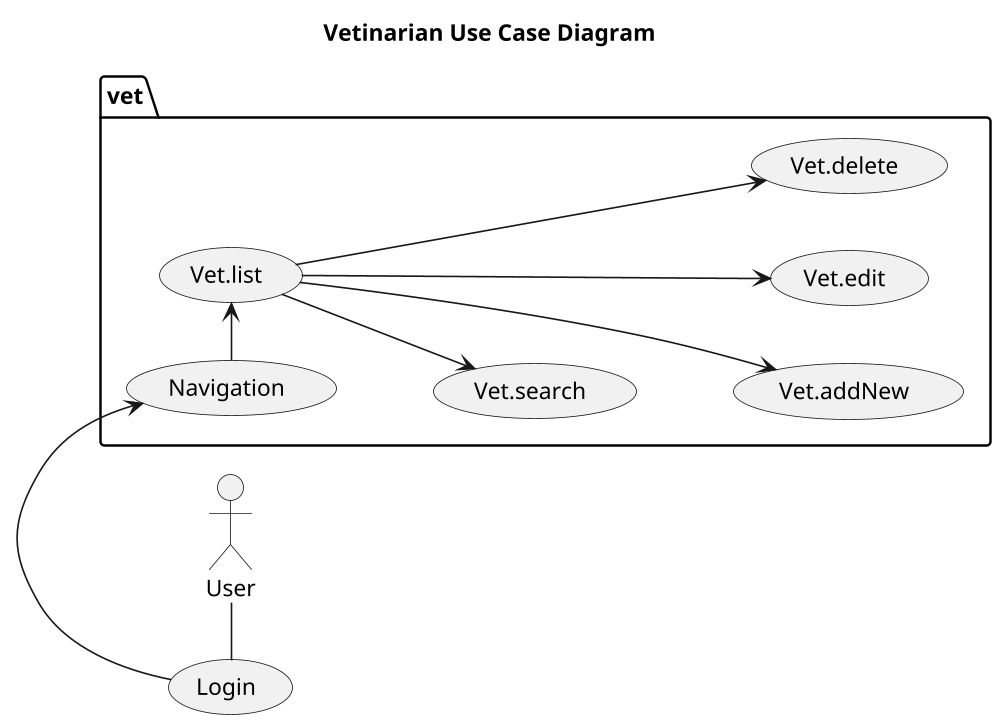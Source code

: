 @startuml

title Vetinarian Use Case Diagram

'https://plantuml.com/use-case-diagram

left to right direction
'top to bottom direction

scale 1000 width

User - (Login)
package vet {
    (Login) -> (Navigation)
    (Navigation) -> (Vet.list)
    (Vet.list) --> (Vet.search)
    (Vet.list) ---> (Vet.addNew)
    (Vet.list) ---> (Vet.edit)
    (Vet.list) ---> (Vet.delete)
}
@enduml